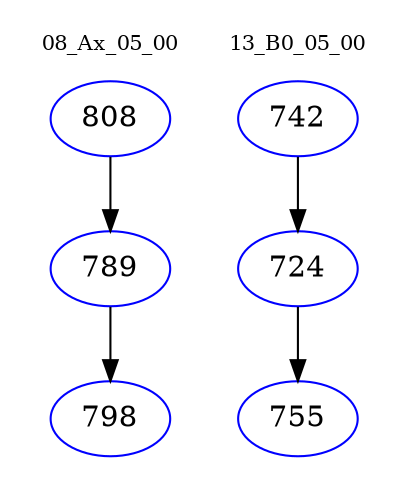 digraph{
subgraph cluster_0 {
color = white
label = "08_Ax_05_00";
fontsize=10;
T0_808 [label="808", color="blue"]
T0_808 -> T0_789 [color="black"]
T0_789 [label="789", color="blue"]
T0_789 -> T0_798 [color="black"]
T0_798 [label="798", color="blue"]
}
subgraph cluster_1 {
color = white
label = "13_B0_05_00";
fontsize=10;
T1_742 [label="742", color="blue"]
T1_742 -> T1_724 [color="black"]
T1_724 [label="724", color="blue"]
T1_724 -> T1_755 [color="black"]
T1_755 [label="755", color="blue"]
}
}
